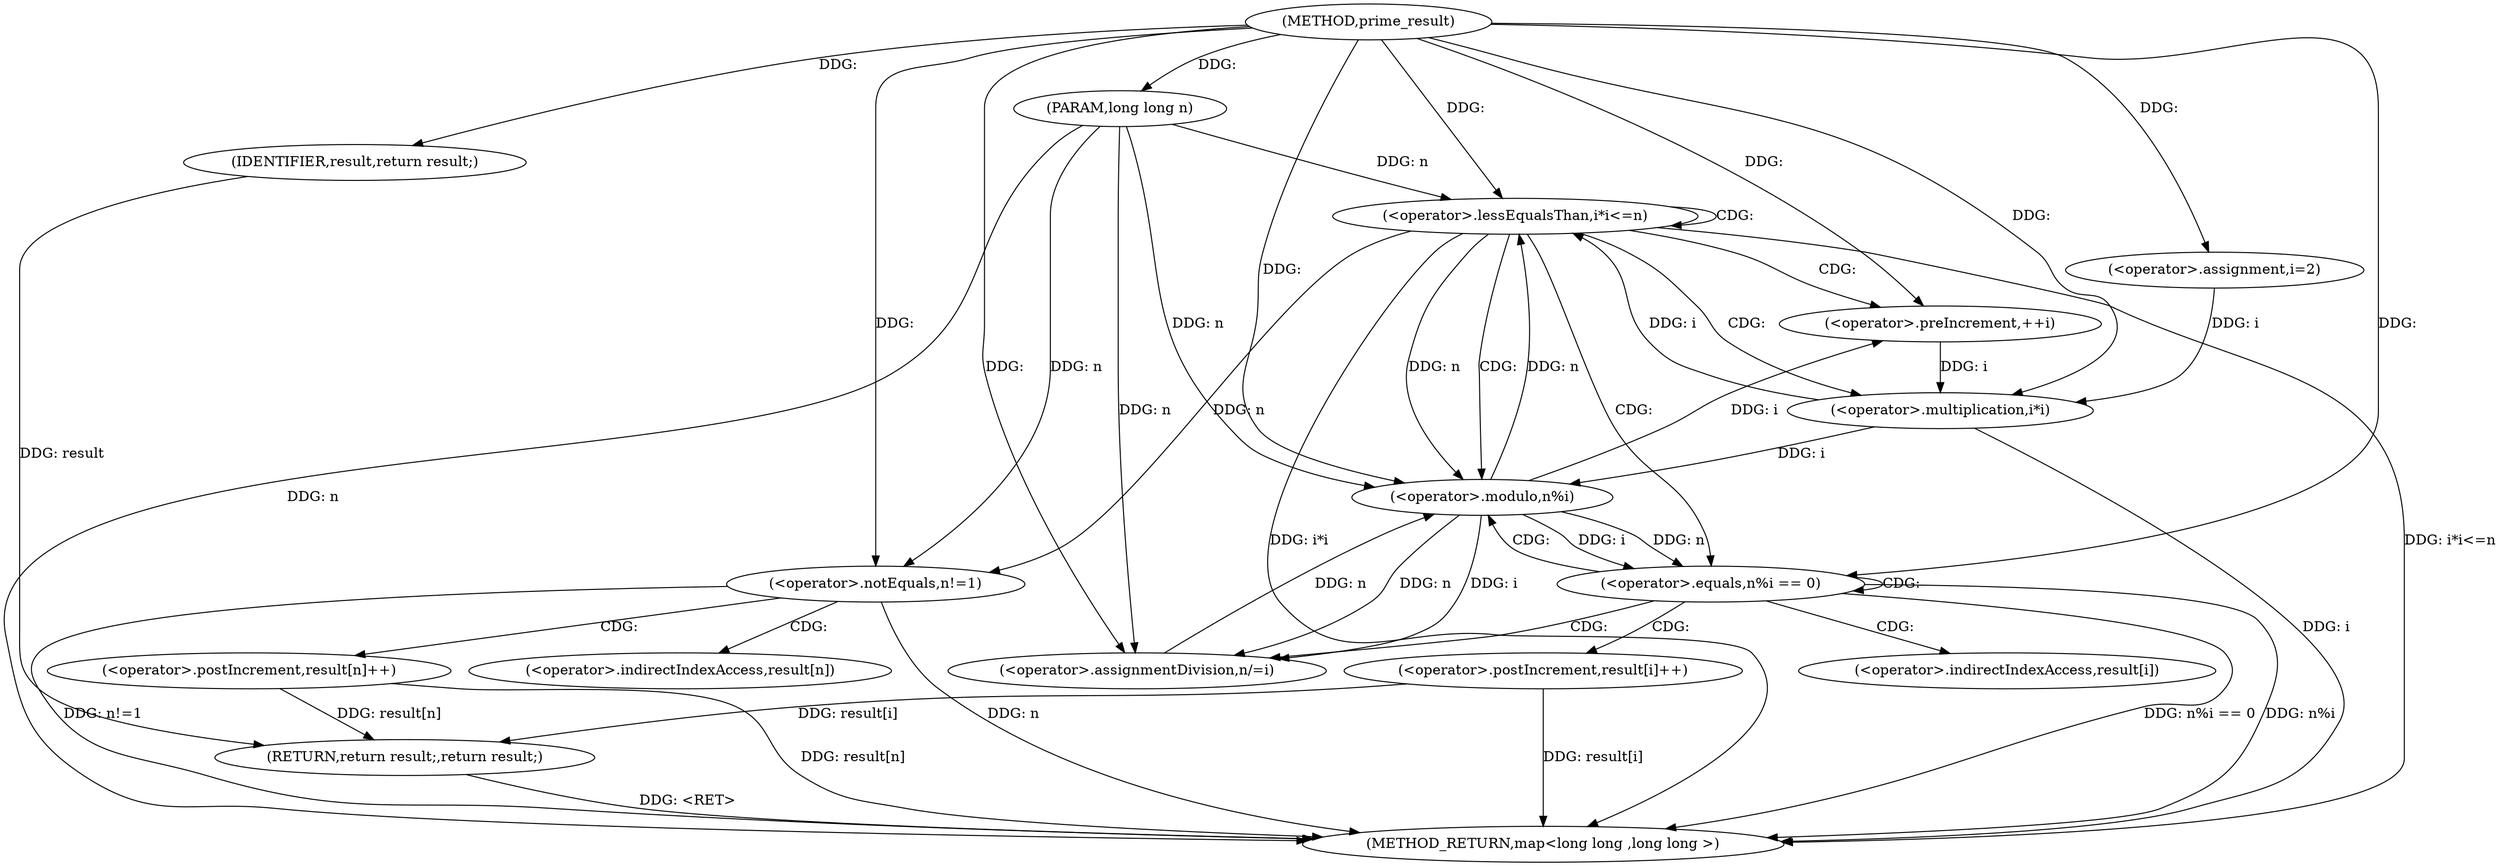 digraph "prime_result" {  
"1000445" [label = "(METHOD,prime_result)" ]
"1000487" [label = "(METHOD_RETURN,map<long long ,long long >)" ]
"1000446" [label = "(PARAM,long long n)" ]
"1000485" [label = "(RETURN,return result;,return result;)" ]
"1000451" [label = "(<operator>.assignment,i=2)" ]
"1000454" [label = "(<operator>.lessEqualsThan,i*i<=n)" ]
"1000459" [label = "(<operator>.preIncrement,++i)" ]
"1000477" [label = "(<operator>.notEquals,n!=1)" ]
"1000486" [label = "(IDENTIFIER,result,return result;)" ]
"1000481" [label = "(<operator>.postIncrement,result[n]++)" ]
"1000455" [label = "(<operator>.multiplication,i*i)" ]
"1000463" [label = "(<operator>.equals,n%i == 0)" ]
"1000469" [label = "(<operator>.postIncrement,result[i]++)" ]
"1000473" [label = "(<operator>.assignmentDivision,n/=i)" ]
"1000464" [label = "(<operator>.modulo,n%i)" ]
"1000482" [label = "(<operator>.indirectIndexAccess,result[n])" ]
"1000470" [label = "(<operator>.indirectIndexAccess,result[i])" ]
  "1000446" -> "1000487"  [ label = "DDG: n"] 
  "1000455" -> "1000487"  [ label = "DDG: i"] 
  "1000454" -> "1000487"  [ label = "DDG: i*i"] 
  "1000454" -> "1000487"  [ label = "DDG: i*i<=n"] 
  "1000477" -> "1000487"  [ label = "DDG: n"] 
  "1000477" -> "1000487"  [ label = "DDG: n!=1"] 
  "1000481" -> "1000487"  [ label = "DDG: result[n]"] 
  "1000463" -> "1000487"  [ label = "DDG: n%i"] 
  "1000463" -> "1000487"  [ label = "DDG: n%i == 0"] 
  "1000469" -> "1000487"  [ label = "DDG: result[i]"] 
  "1000485" -> "1000487"  [ label = "DDG: <RET>"] 
  "1000445" -> "1000446"  [ label = "DDG: "] 
  "1000486" -> "1000485"  [ label = "DDG: result"] 
  "1000481" -> "1000485"  [ label = "DDG: result[n]"] 
  "1000469" -> "1000485"  [ label = "DDG: result[i]"] 
  "1000445" -> "1000451"  [ label = "DDG: "] 
  "1000445" -> "1000486"  [ label = "DDG: "] 
  "1000455" -> "1000454"  [ label = "DDG: i"] 
  "1000464" -> "1000454"  [ label = "DDG: n"] 
  "1000446" -> "1000454"  [ label = "DDG: n"] 
  "1000445" -> "1000454"  [ label = "DDG: "] 
  "1000464" -> "1000459"  [ label = "DDG: i"] 
  "1000445" -> "1000459"  [ label = "DDG: "] 
  "1000454" -> "1000477"  [ label = "DDG: n"] 
  "1000446" -> "1000477"  [ label = "DDG: n"] 
  "1000445" -> "1000477"  [ label = "DDG: "] 
  "1000451" -> "1000455"  [ label = "DDG: i"] 
  "1000459" -> "1000455"  [ label = "DDG: i"] 
  "1000445" -> "1000455"  [ label = "DDG: "] 
  "1000464" -> "1000463"  [ label = "DDG: n"] 
  "1000464" -> "1000463"  [ label = "DDG: i"] 
  "1000445" -> "1000463"  [ label = "DDG: "] 
  "1000464" -> "1000473"  [ label = "DDG: i"] 
  "1000445" -> "1000473"  [ label = "DDG: "] 
  "1000454" -> "1000464"  [ label = "DDG: n"] 
  "1000473" -> "1000464"  [ label = "DDG: n"] 
  "1000446" -> "1000464"  [ label = "DDG: n"] 
  "1000445" -> "1000464"  [ label = "DDG: "] 
  "1000455" -> "1000464"  [ label = "DDG: i"] 
  "1000464" -> "1000473"  [ label = "DDG: n"] 
  "1000446" -> "1000473"  [ label = "DDG: n"] 
  "1000454" -> "1000464"  [ label = "CDG: "] 
  "1000454" -> "1000463"  [ label = "CDG: "] 
  "1000454" -> "1000459"  [ label = "CDG: "] 
  "1000454" -> "1000454"  [ label = "CDG: "] 
  "1000454" -> "1000455"  [ label = "CDG: "] 
  "1000477" -> "1000481"  [ label = "CDG: "] 
  "1000477" -> "1000482"  [ label = "CDG: "] 
  "1000463" -> "1000464"  [ label = "CDG: "] 
  "1000463" -> "1000463"  [ label = "CDG: "] 
  "1000463" -> "1000469"  [ label = "CDG: "] 
  "1000463" -> "1000473"  [ label = "CDG: "] 
  "1000463" -> "1000470"  [ label = "CDG: "] 
}
